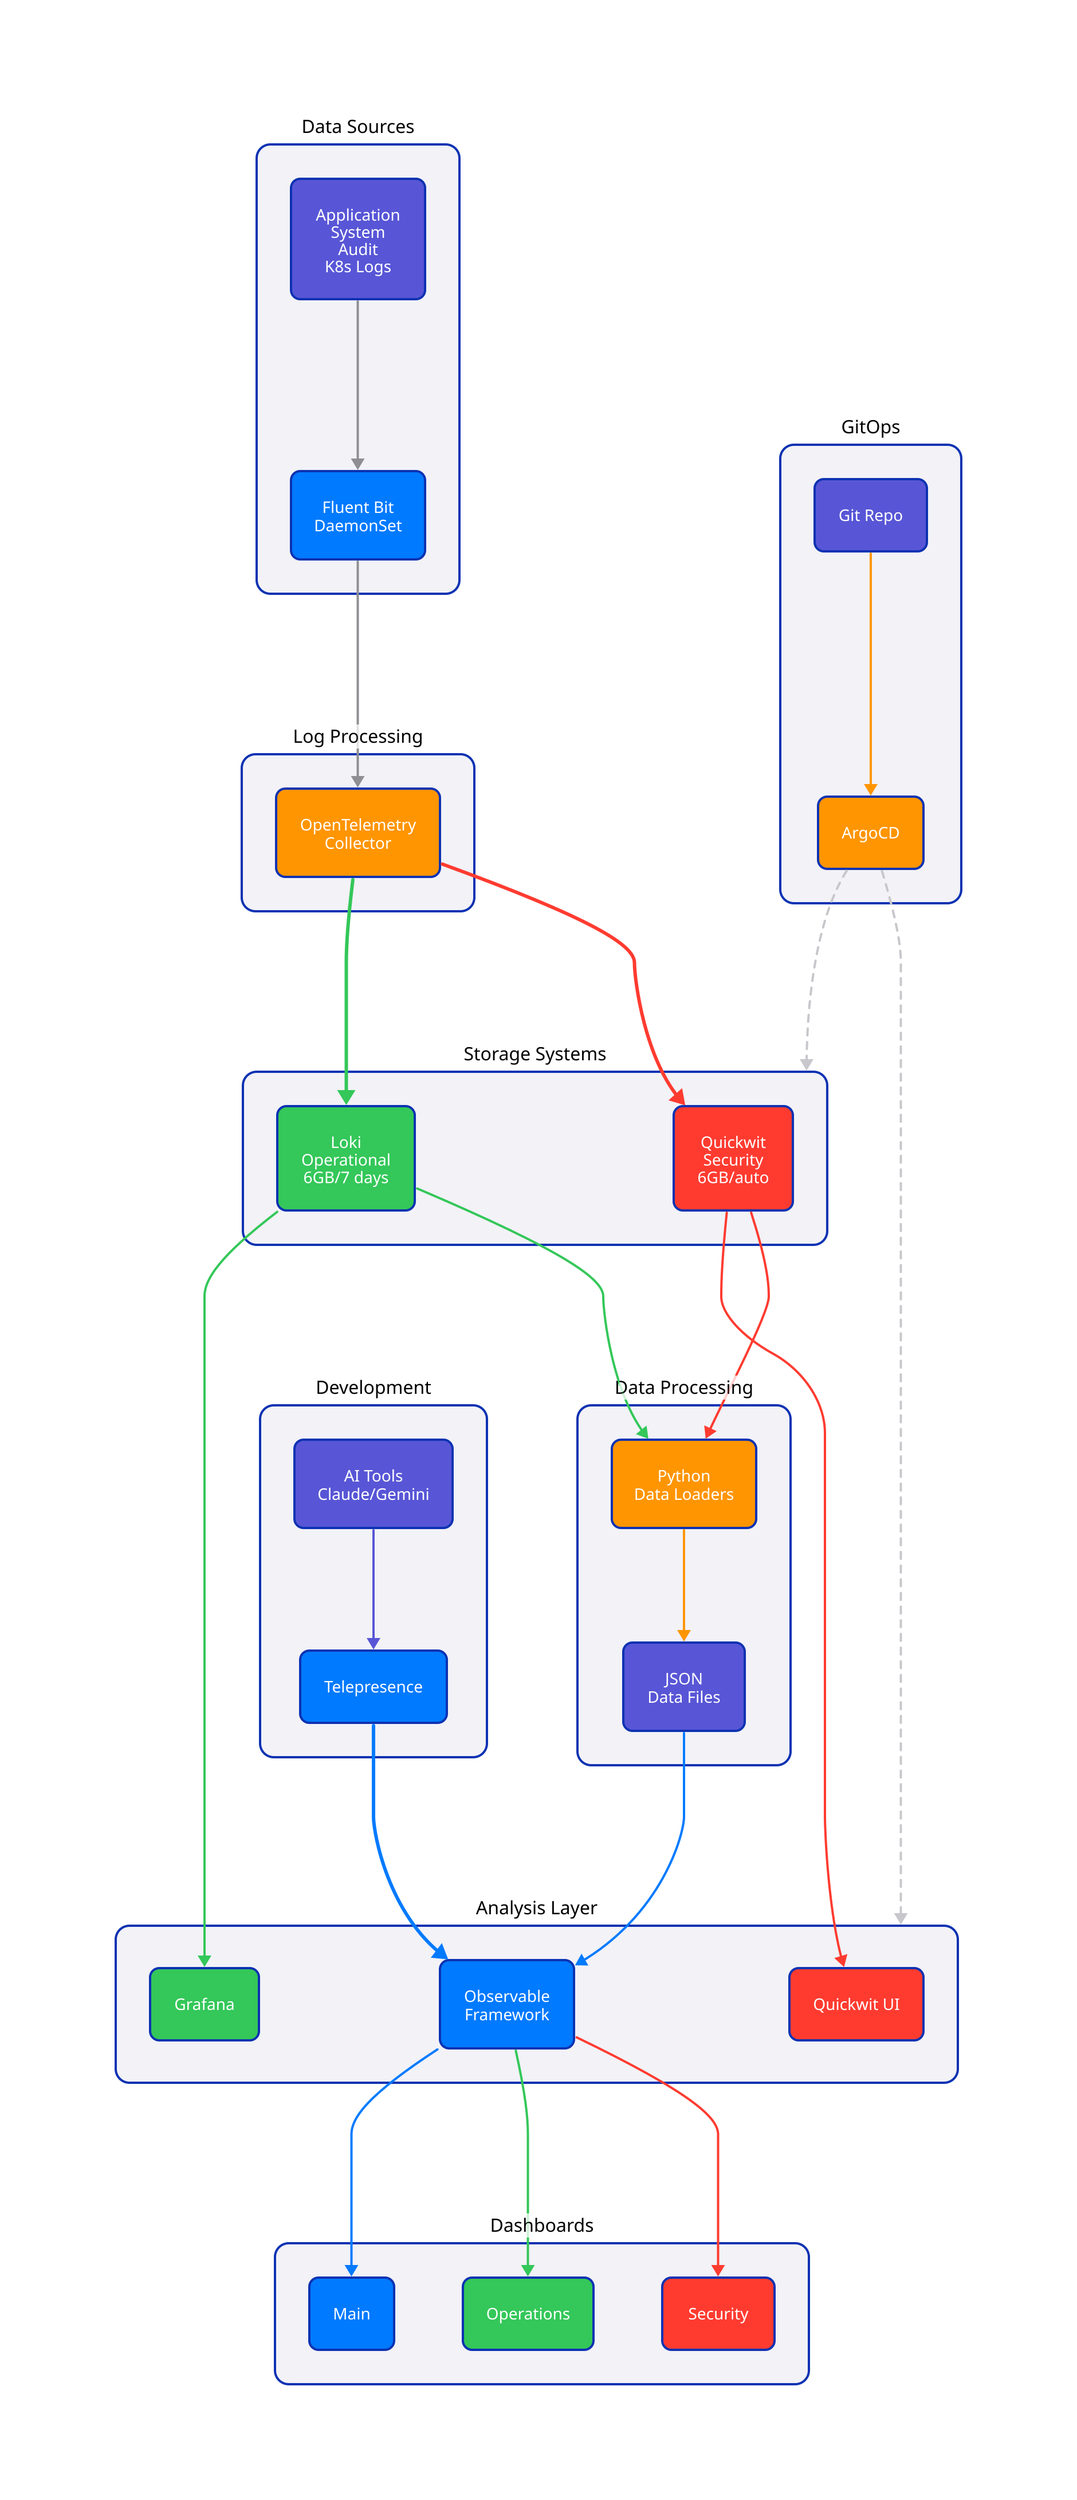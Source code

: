 # System Architecture - Observable Framework Stack
# Apple Keynote style optimization with automated signed builds ✅

direction: down

# Style configuration - Apple Keynote inspired
vars: {
  d2-config: {
    theme-id: 1
    layout-engine: elk
  }
}

# Clean, modern style classes
classes: {
  primary: {
    style.fill: "#007AFF"
    style.font-color: "#FFFFFF"
    style.border-radius: 8
    style.font-size: 14
  }
  secondary: {
    style.fill: "#5856D6" 
    style.font-color: "#FFFFFF"
    style.border-radius: 8
    style.font-size: 14
  }
  accent: {
    style.fill: "#FF3B30"
    style.font-color: "#FFFFFF"
    style.border-radius: 8
    style.font-size: 14
  }
  success: {
    style.fill: "#34C759"
    style.font-color: "#FFFFFF"
    style.border-radius: 8
    style.font-size: 14
  }
  warning: {
    style.fill: "#FF9500"
    style.font-color: "#FFFFFF"
    style.border-radius: 8
    style.font-size: 14
  }
  container: {
    style.fill: "#F2F2F7"
    style.font-color: "#000000"
    style.border-radius: 12
    style.font-size: 16
    style.bold: true
  }
}

# Main containers
data_sources: {
  label: "Data Sources"
  class: container
  
  fluent_bit: {
    label: "Fluent Bit\nDaemonSet"
    class: primary
  }
  
  logs: {
    label: "Application\nSystem\nAudit\nK8s Logs"
    class: secondary
  }
}

processing: {
  label: "Log Processing"
  class: container
  
  otel: {
    label: "OpenTelemetry\nCollector"
    class: warning
  }
}

storage: {
  label: "Storage Systems"
  class: container
  
  loki: {
    label: "Loki\nOperational\n6GB/7 days"
    class: success
  }
  
  quickwit: {
    label: "Quickwit\nSecurity\n6GB/auto"
    class: accent
  }
}

analysis: {
  label: "Analysis Layer"
  class: container
  
  grafana: {
    label: "Grafana"
    class: success
  }
  
  quickwit_ui: {
    label: "Quickwit UI"
    class: accent
  }
  
  observable: {
    label: "Observable\nFramework"
    class: primary
  }
}

python: {
  label: "Data Processing"
  class: container
  
  loaders: {
    label: "Python\nData Loaders"
    class: warning
  }
  
  json: {
    label: "JSON\nData Files"
    class: secondary
  }
}

dashboards: {
  label: "Dashboards"
  class: container
  
  main: {
    label: "Main"
    class: primary
  }
  
  ops: {
    label: "Operations"
    class: success
  }
  
  sec: {
    label: "Security"
    class: accent
  }
}

gitops: {
  label: "GitOps"
  class: container
  
  argocd: {
    label: "ArgoCD"
    class: warning
  }
  
  git: {
    label: "Git Repo"
    class: secondary
  }
}

development: {
  label: "Development"
  class: container
  
  telepresence: {
    label: "Telepresence"
    class: primary
  }
  
  ai_tools: {
    label: "AI Tools\nClaude/Gemini"
    class: secondary
  }
}

# Connections with clean styling
data_sources.fluent_bit -> processing.otel: {style.stroke: "#8E8E93"; style.stroke-width: 2}
data_sources.logs -> data_sources.fluent_bit: {style.stroke: "#8E8E93"; style.stroke-width: 2}

processing.otel -> storage.loki: {style.stroke: "#34C759"; style.stroke-width: 3}
processing.otel -> storage.quickwit: {style.stroke: "#FF3B30"; style.stroke-width: 3}

storage.loki -> analysis.grafana: {style.stroke: "#34C759"; style.stroke-width: 2}
storage.loki -> python.loaders: {style.stroke: "#34C759"; style.stroke-width: 2}
storage.quickwit -> analysis.quickwit_ui: {style.stroke: "#FF3B30"; style.stroke-width: 2}
storage.quickwit -> python.loaders: {style.stroke: "#FF3B30"; style.stroke-width: 2}

python.loaders -> python.json: {style.stroke: "#FF9500"; style.stroke-width: 2}
python.json -> analysis.observable: {style.stroke: "#007AFF"; style.stroke-width: 2}

analysis.observable -> dashboards.main: {style.stroke: "#007AFF"; style.stroke-width: 2}
analysis.observable -> dashboards.ops: {style.stroke: "#34C759"; style.stroke-width: 2}
analysis.observable -> dashboards.sec: {style.stroke: "#FF3B30"; style.stroke-width: 2}

gitops.git -> gitops.argocd: {style.stroke: "#FF9500"; style.stroke-width: 2}
gitops.argocd -> storage: {style.stroke: "#C7C7CC"; style.stroke-width: 2; style.stroke-dash: 3}
gitops.argocd -> analysis: {style.stroke: "#C7C7CC"; style.stroke-width: 2; style.stroke-dash: 3}

development.telepresence -> analysis.observable: {style.stroke: "#007AFF"; style.stroke-width: 3}
development.ai_tools -> development.telepresence: {style.stroke: "#5856D6"; style.stroke-width: 2}